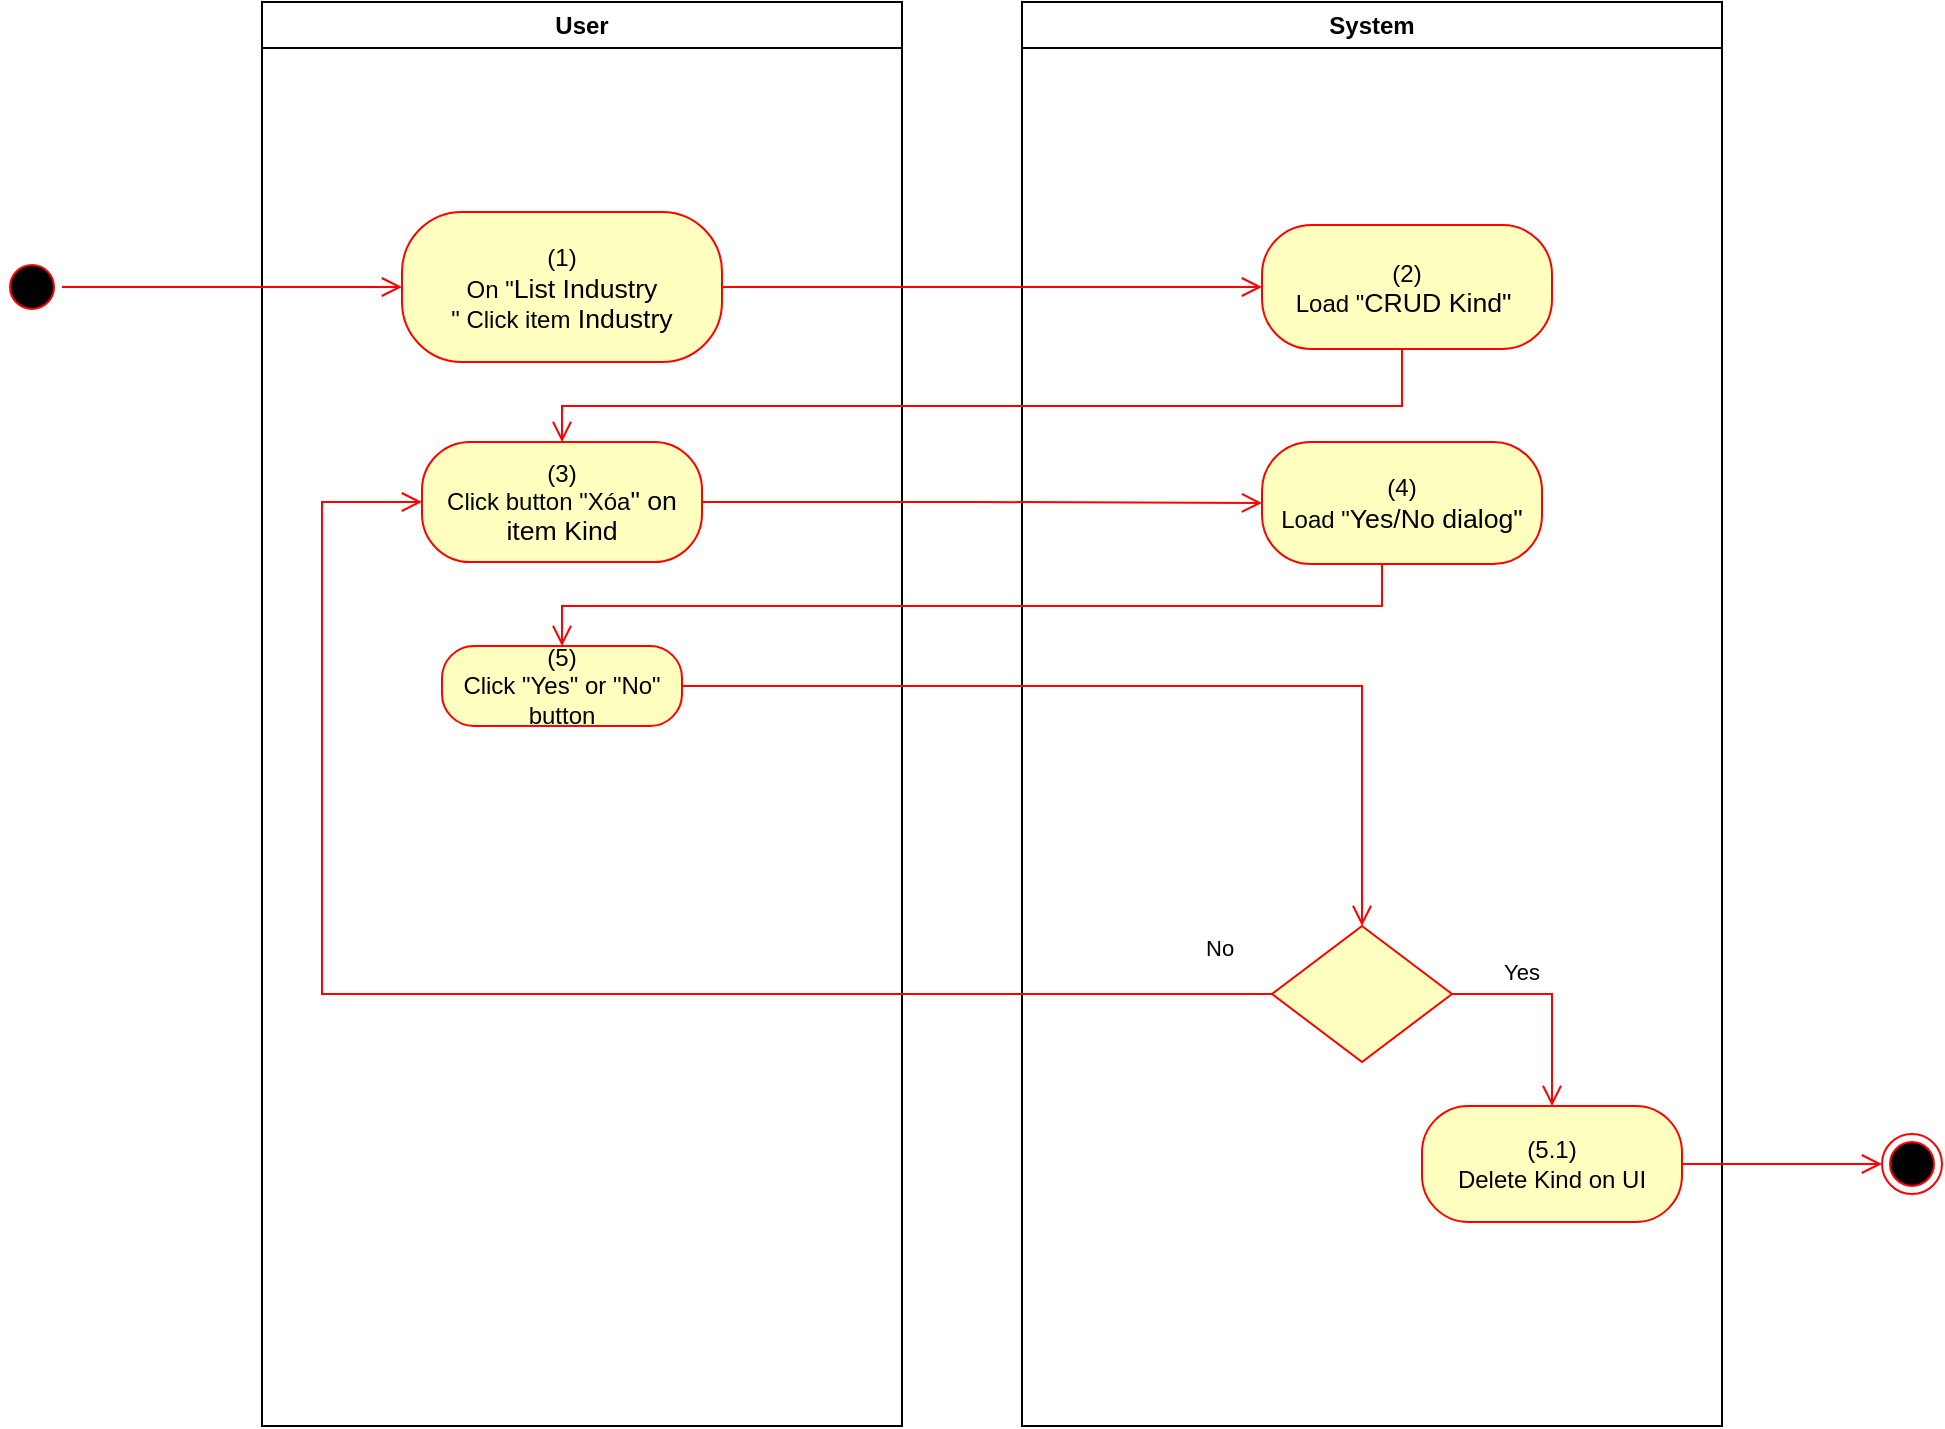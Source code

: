 <mxfile version="15.4.0" type="device"><diagram id="HGdSV-b_zfuUCm1isBEn" name="Page-1"><mxGraphModel dx="1086" dy="806" grid="1" gridSize="10" guides="1" tooltips="1" connect="1" arrows="1" fold="1" page="1" pageScale="1" pageWidth="850" pageHeight="1100" math="0" shadow="0"><root><mxCell id="0"/><mxCell id="1" parent="0"/><mxCell id="zmDBV8LP927UZFIZwgm6-1" value="User" style="swimlane;whiteSpace=wrap" vertex="1" parent="1"><mxGeometry x="140" y="128" width="320" height="712" as="geometry"><mxRectangle x="120" y="128" width="60" height="23" as="alternateBounds"/></mxGeometry></mxCell><mxCell id="zmDBV8LP927UZFIZwgm6-2" value="(1)&lt;br style=&quot;padding: 0px ; margin: 0px&quot;&gt;On &quot;&lt;span style=&quot;font-family: &amp;#34;arial&amp;#34; , sans-serif ; font-size: 13.333px&quot;&gt;List Industry&lt;/span&gt;&lt;br&gt;&quot; Click item&lt;span lang=&quot;EN-GB&quot; style=&quot;font-size: 10pt ; line-height: 14.267px ; font-family: &amp;#34;arial&amp;#34; , sans-serif&quot;&gt;&amp;nbsp;Industry&lt;/span&gt;" style="rounded=1;whiteSpace=wrap;html=1;arcSize=40;fontColor=#000000;fillColor=#ffffc0;strokeColor=#ff0000;" vertex="1" parent="zmDBV8LP927UZFIZwgm6-1"><mxGeometry x="70" y="105" width="160" height="75" as="geometry"/></mxCell><mxCell id="zmDBV8LP927UZFIZwgm6-3" value="(3)&lt;br&gt;Click button &quot;Xóa&lt;span lang=&quot;EN-GB&quot; style=&quot;font-size: 10pt ; line-height: 14.267px ; font-family: &amp;#34;arial&amp;#34; , sans-serif&quot;&gt;&quot; on item &lt;/span&gt;&lt;span lang=&quot;EN-GB&quot; style=&quot;line-height: 14.267px ; font-family: &amp;#34;arial&amp;#34; , sans-serif ; font-size: 13.333px&quot;&gt;Kind&lt;/span&gt;" style="rounded=1;whiteSpace=wrap;html=1;arcSize=40;fontColor=#000000;fillColor=#ffffc0;strokeColor=#ff0000;" vertex="1" parent="zmDBV8LP927UZFIZwgm6-1"><mxGeometry x="80" y="220" width="140" height="60" as="geometry"/></mxCell><mxCell id="zmDBV8LP927UZFIZwgm6-4" value="(5)&lt;br&gt;Click &quot;Yes&quot; or &quot;No&quot; button" style="rounded=1;whiteSpace=wrap;html=1;arcSize=40;fontColor=#000000;fillColor=#ffffc0;strokeColor=#ff0000;" vertex="1" parent="zmDBV8LP927UZFIZwgm6-1"><mxGeometry x="90" y="322" width="120" height="40" as="geometry"/></mxCell><mxCell id="zmDBV8LP927UZFIZwgm6-5" value="System" style="swimlane;whiteSpace=wrap;startSize=23;" vertex="1" parent="1"><mxGeometry x="520" y="128" width="350" height="712" as="geometry"/></mxCell><mxCell id="zmDBV8LP927UZFIZwgm6-6" value="(2)&lt;br&gt;Load &quot;&lt;span lang=&quot;EN-GB&quot; style=&quot;font-size: 10pt ; line-height: 14.267px ; font-family: &amp;#34;arial&amp;#34; , sans-serif&quot;&gt;CRUD Kind&quot;&lt;/span&gt;&amp;nbsp;" style="rounded=1;whiteSpace=wrap;html=1;arcSize=40;fontColor=#000000;fillColor=#ffffc0;strokeColor=#ff0000;" vertex="1" parent="zmDBV8LP927UZFIZwgm6-5"><mxGeometry x="120" y="111.5" width="145" height="62" as="geometry"/></mxCell><mxCell id="zmDBV8LP927UZFIZwgm6-7" value="" style="rhombus;whiteSpace=wrap;html=1;fillColor=#ffffc0;strokeColor=#ff0000;" vertex="1" parent="zmDBV8LP927UZFIZwgm6-5"><mxGeometry x="125" y="462" width="90" height="68" as="geometry"/></mxCell><mxCell id="zmDBV8LP927UZFIZwgm6-8" value="Yes" style="edgeStyle=orthogonalEdgeStyle;html=1;align=left;verticalAlign=top;endArrow=open;endSize=8;strokeColor=#ff0000;rounded=0;exitX=1;exitY=0.5;exitDx=0;exitDy=0;" edge="1" parent="zmDBV8LP927UZFIZwgm6-5" source="zmDBV8LP927UZFIZwgm6-7" target="zmDBV8LP927UZFIZwgm6-9"><mxGeometry x="-0.549" y="24" relative="1" as="geometry"><mxPoint x="170" y="552" as="targetPoint"/><mxPoint as="offset"/></mxGeometry></mxCell><mxCell id="zmDBV8LP927UZFIZwgm6-9" value="(5.1)&lt;br&gt;Delete Kind on UI" style="rounded=1;whiteSpace=wrap;html=1;arcSize=40;fontColor=#000000;fillColor=#ffffc0;strokeColor=#ff0000;" vertex="1" parent="zmDBV8LP927UZFIZwgm6-5"><mxGeometry x="200" y="552" width="130" height="58" as="geometry"/></mxCell><mxCell id="zmDBV8LP927UZFIZwgm6-10" value="(4)&lt;br&gt;Load &quot;&lt;font face=&quot;arial, sans-serif&quot;&gt;&lt;span style=&quot;font-size: 13.333px&quot;&gt;Yes/No dialog&quot;&lt;/span&gt;&lt;/font&gt;" style="rounded=1;whiteSpace=wrap;html=1;arcSize=40;fontColor=#000000;fillColor=#ffffc0;strokeColor=#ff0000;" vertex="1" parent="zmDBV8LP927UZFIZwgm6-5"><mxGeometry x="120" y="220" width="140" height="61" as="geometry"/></mxCell><mxCell id="zmDBV8LP927UZFIZwgm6-11" value="" style="edgeStyle=orthogonalEdgeStyle;html=1;verticalAlign=bottom;endArrow=open;endSize=8;strokeColor=#ff0000;rounded=0;entryX=0;entryY=0.5;entryDx=0;entryDy=0;exitX=1;exitY=0.5;exitDx=0;exitDy=0;" edge="1" parent="1" target="zmDBV8LP927UZFIZwgm6-2" source="zmDBV8LP927UZFIZwgm6-21"><mxGeometry relative="1" as="geometry"><mxPoint x="200" y="253" as="targetPoint"/><mxPoint x="50" y="270.5" as="sourcePoint"/></mxGeometry></mxCell><mxCell id="zmDBV8LP927UZFIZwgm6-12" value="" style="edgeStyle=orthogonalEdgeStyle;html=1;verticalAlign=bottom;endArrow=open;endSize=8;strokeColor=#ff0000;rounded=0;entryX=0;entryY=0.5;entryDx=0;entryDy=0;" edge="1" parent="1" source="zmDBV8LP927UZFIZwgm6-2" target="zmDBV8LP927UZFIZwgm6-6"><mxGeometry relative="1" as="geometry"><mxPoint x="600" y="271" as="targetPoint"/></mxGeometry></mxCell><mxCell id="zmDBV8LP927UZFIZwgm6-13" value="" style="edgeStyle=orthogonalEdgeStyle;html=1;verticalAlign=bottom;endArrow=open;endSize=8;strokeColor=#ff0000;rounded=0;entryX=0.5;entryY=0;entryDx=0;entryDy=0;" edge="1" parent="1" source="zmDBV8LP927UZFIZwgm6-6" target="zmDBV8LP927UZFIZwgm6-3"><mxGeometry relative="1" as="geometry"><mxPoint x="685" y="350" as="targetPoint"/><Array as="points"><mxPoint x="710" y="330"/><mxPoint x="290" y="330"/></Array></mxGeometry></mxCell><mxCell id="zmDBV8LP927UZFIZwgm6-14" value="" style="ellipse;html=1;shape=endState;fillColor=#000000;strokeColor=#ff0000;" vertex="1" parent="1"><mxGeometry x="950" y="694" width="30" height="30" as="geometry"/></mxCell><mxCell id="zmDBV8LP927UZFIZwgm6-15" value="" style="edgeStyle=orthogonalEdgeStyle;html=1;verticalAlign=bottom;endArrow=open;endSize=8;strokeColor=#ff0000;rounded=0;exitX=1;exitY=0.5;exitDx=0;exitDy=0;entryX=0;entryY=0.5;entryDx=0;entryDy=0;" edge="1" parent="1" source="zmDBV8LP927UZFIZwgm6-9" target="zmDBV8LP927UZFIZwgm6-14"><mxGeometry relative="1" as="geometry"><mxPoint x="820" y="760" as="targetPoint"/><mxPoint x="850" y="785" as="sourcePoint"/></mxGeometry></mxCell><mxCell id="zmDBV8LP927UZFIZwgm6-16" value="" style="edgeStyle=orthogonalEdgeStyle;html=1;verticalAlign=bottom;endArrow=open;endSize=8;strokeColor=#ff0000;rounded=0;entryX=0;entryY=0.5;entryDx=0;entryDy=0;" edge="1" parent="1" source="zmDBV8LP927UZFIZwgm6-3" target="zmDBV8LP927UZFIZwgm6-10"><mxGeometry relative="1" as="geometry"><mxPoint x="280" y="463" as="targetPoint"/></mxGeometry></mxCell><mxCell id="zmDBV8LP927UZFIZwgm6-17" value="" style="edgeStyle=orthogonalEdgeStyle;html=1;verticalAlign=bottom;endArrow=open;endSize=8;strokeColor=#ff0000;rounded=0;entryX=0.5;entryY=0;entryDx=0;entryDy=0;" edge="1" parent="1" source="zmDBV8LP927UZFIZwgm6-10" target="zmDBV8LP927UZFIZwgm6-4"><mxGeometry relative="1" as="geometry"><mxPoint x="690" y="460" as="targetPoint"/><Array as="points"><mxPoint x="700" y="430"/><mxPoint x="290" y="430"/></Array></mxGeometry></mxCell><mxCell id="zmDBV8LP927UZFIZwgm6-18" value="" style="edgeStyle=orthogonalEdgeStyle;html=1;verticalAlign=bottom;endArrow=open;endSize=8;strokeColor=#ff0000;rounded=0;entryX=0.5;entryY=0;entryDx=0;entryDy=0;" edge="1" parent="1" source="zmDBV8LP927UZFIZwgm6-4" target="zmDBV8LP927UZFIZwgm6-7"><mxGeometry relative="1" as="geometry"><mxPoint x="700" y="550" as="targetPoint"/></mxGeometry></mxCell><mxCell id="zmDBV8LP927UZFIZwgm6-19" value="No" style="edgeStyle=orthogonalEdgeStyle;html=1;align=left;verticalAlign=bottom;endArrow=open;endSize=8;strokeColor=#ff0000;rounded=0;entryX=0;entryY=0.5;entryDx=0;entryDy=0;exitX=0;exitY=0.5;exitDx=0;exitDy=0;" edge="1" parent="1" source="zmDBV8LP927UZFIZwgm6-7" target="zmDBV8LP927UZFIZwgm6-3"><mxGeometry x="-0.909" y="-14" relative="1" as="geometry"><mxPoint x="590" y="680" as="targetPoint"/><Array as="points"><mxPoint x="170" y="624"/><mxPoint x="170" y="378"/></Array><mxPoint as="offset"/></mxGeometry></mxCell><mxCell id="zmDBV8LP927UZFIZwgm6-21" value="" style="ellipse;html=1;shape=startState;fillColor=#000000;strokeColor=#ff0000;" vertex="1" parent="1"><mxGeometry x="10" y="255.5" width="30" height="30" as="geometry"/></mxCell></root></mxGraphModel></diagram></mxfile>